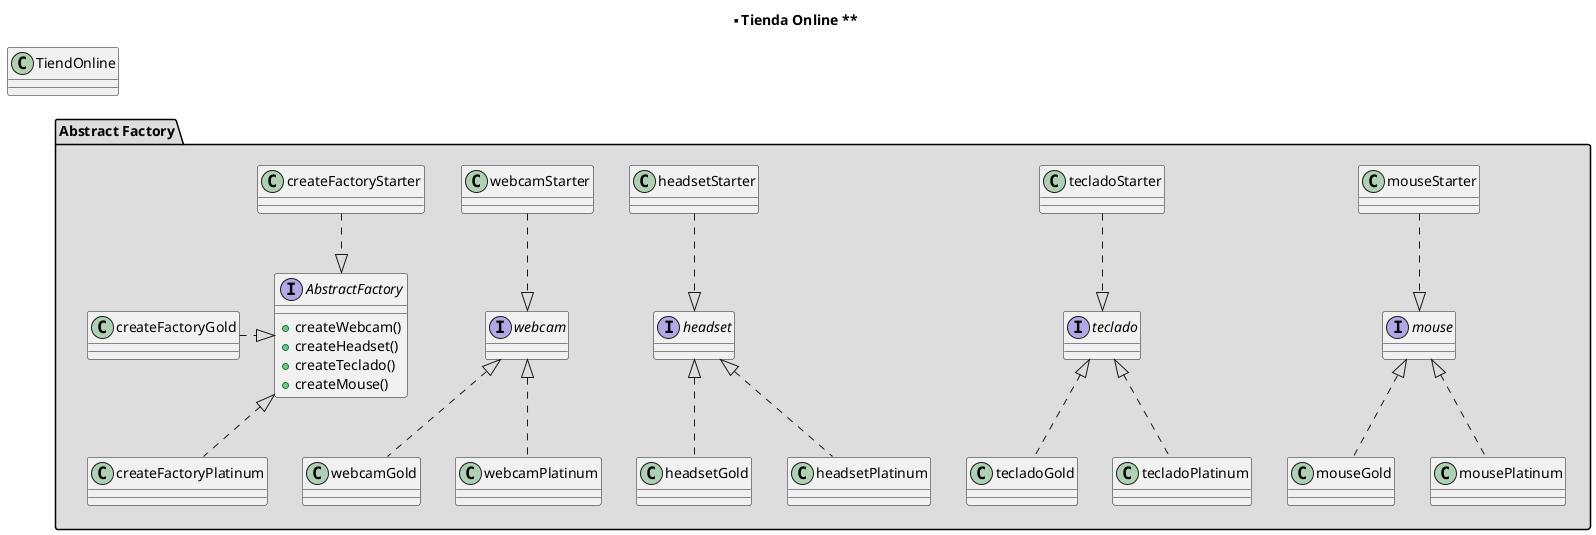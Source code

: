 @startuml

title ** Tienda Online **

"Abstract Factory" -[hidden]u- TiendOnline
package "Abstract Factory" #DDDDDD {
   'Clases'
   interface AbstractFactory{
     + createWebcam()
     + createHeadset()
     + createTeclado()
     + createMouse()
   }
   
   
   interface webcam{}
   interface headset{}
   interface teclado{}
   interface mouse{}


    'Relaciones'
   
   AbstractFactory <|.u. createFactoryStarter
   AbstractFactory <|.d. createFactoryPlatinum
   AbstractFactory <|.l. createFactoryGold

   webcam <|.u. webcamStarter
   webcam <|.d. webcamPlatinum
   webcam <|.d. webcamGold

   headset <|.u. headsetStarter
   headset <|.d. headsetPlatinum
   headset <|.d. headsetGold

   teclado <|.u. tecladoStarter
   teclado <|.d. tecladoPlatinum
   teclado <|.d. tecladoGold
   
   mouse <|.u. mouseStarter
   mouse <|.d. mousePlatinum
   mouse <|.d. mouseGold
}

@enduml